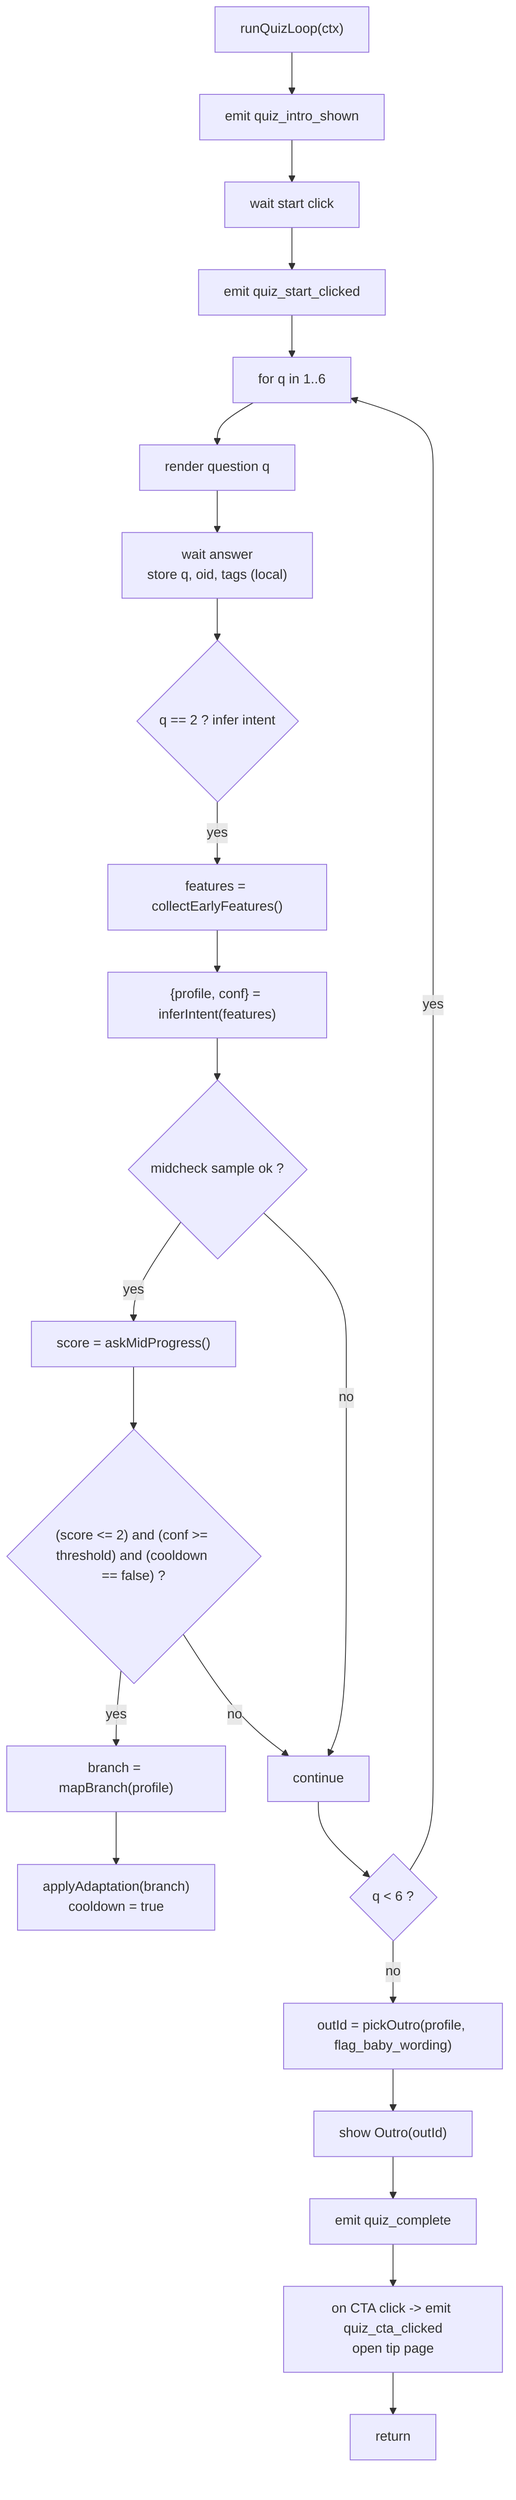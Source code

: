 flowchart TD
  A["runQuizLoop(ctx)"] --> B["emit quiz_intro_shown"]
  B --> C["wait start click"]
  C --> D["emit quiz_start_clicked"]
  D --> E["for q in 1..6"]
  E --> F["render question q"]
  F --> G["wait answer\nstore q, oid, tags (local)"]
  G --> H{"q == 2 ? infer intent"}
  H -- yes --> I["features = collectEarlyFeatures()"]
  I --> J["{profile, conf} = inferIntent(features)"]
  J --> K{"midcheck sample ok ?"}
  K -- yes --> L["score = askMidProgress()"]
  K -- no --> N["continue"]
  L --> M{"(score <= 2) and (conf >= threshold) and (cooldown == false) ?"}
  M -- yes --> O["branch = mapBranch(profile)"]
  O --> P["applyAdaptation(branch)\ncooldown = true"]
  M -- no --> N["continue"]
  N --> Q{"q < 6 ?"}
  Q -- yes --> E
  Q -- no --> R["outId = pickOutro(profile, flag_baby_wording)"]
  R --> S["show Outro(outId)"]
  S --> T["emit quiz_complete"]
  T --> U["on CTA click -> emit quiz_cta_clicked\nopen tip page"]
  U --> V["return"]
